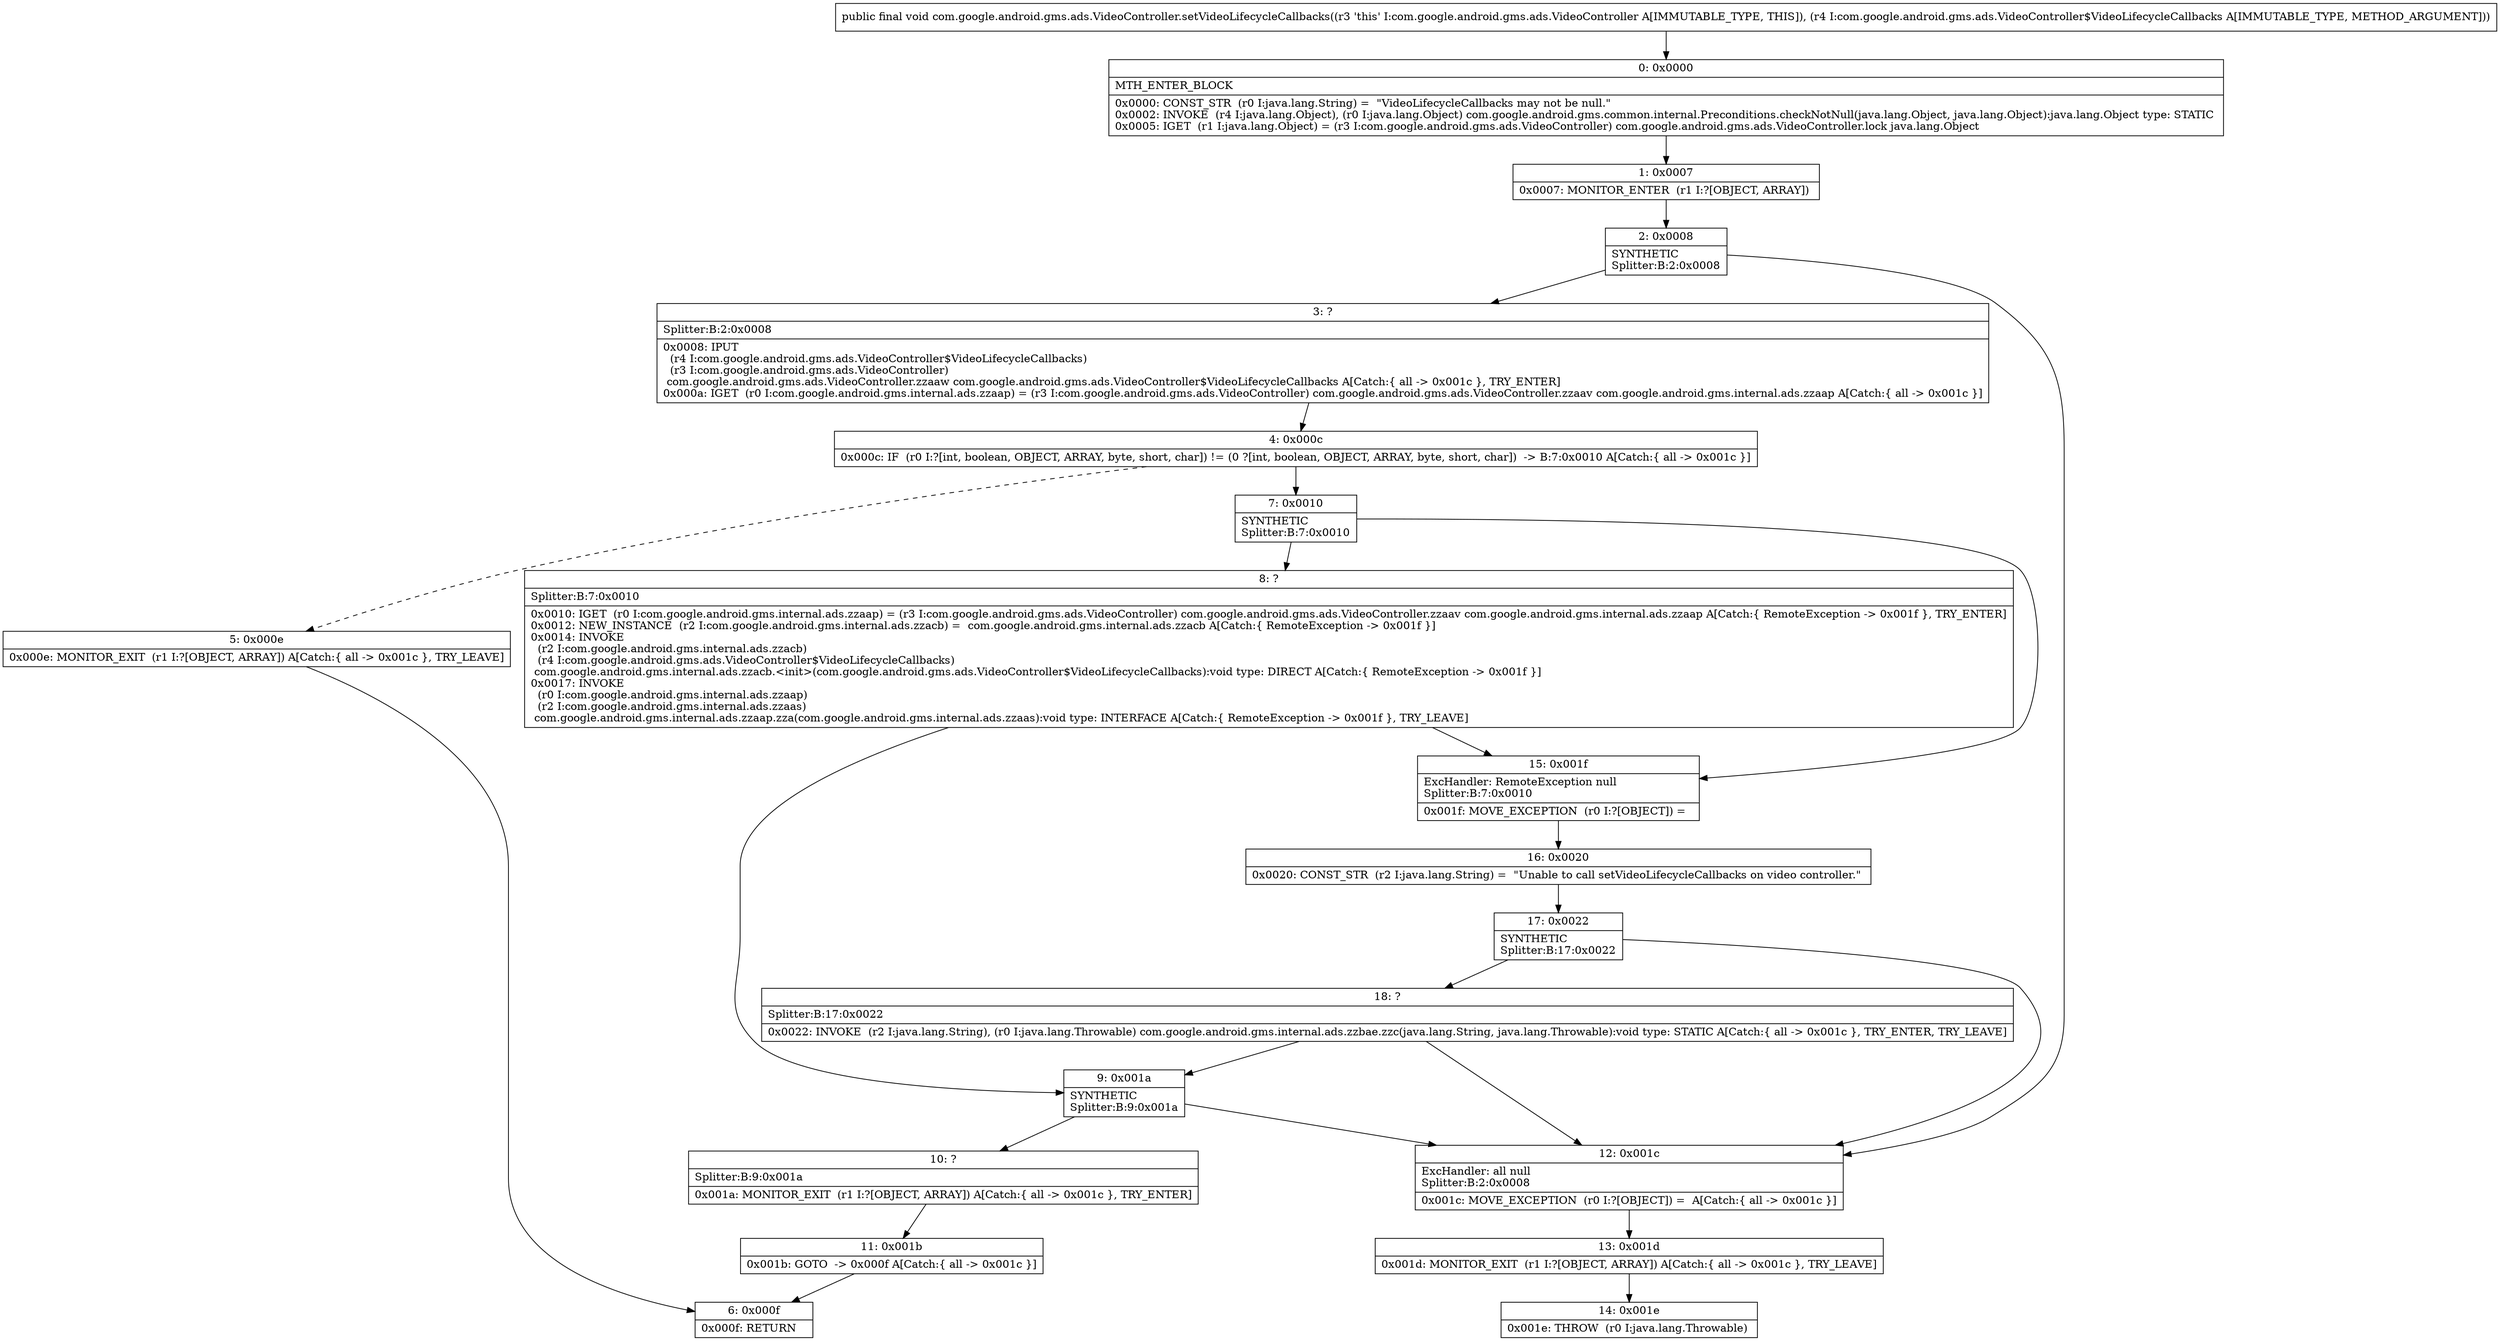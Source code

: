 digraph "CFG forcom.google.android.gms.ads.VideoController.setVideoLifecycleCallbacks(Lcom\/google\/android\/gms\/ads\/VideoController$VideoLifecycleCallbacks;)V" {
Node_0 [shape=record,label="{0\:\ 0x0000|MTH_ENTER_BLOCK\l|0x0000: CONST_STR  (r0 I:java.lang.String) =  \"VideoLifecycleCallbacks may not be null.\" \l0x0002: INVOKE  (r4 I:java.lang.Object), (r0 I:java.lang.Object) com.google.android.gms.common.internal.Preconditions.checkNotNull(java.lang.Object, java.lang.Object):java.lang.Object type: STATIC \l0x0005: IGET  (r1 I:java.lang.Object) = (r3 I:com.google.android.gms.ads.VideoController) com.google.android.gms.ads.VideoController.lock java.lang.Object \l}"];
Node_1 [shape=record,label="{1\:\ 0x0007|0x0007: MONITOR_ENTER  (r1 I:?[OBJECT, ARRAY]) \l}"];
Node_2 [shape=record,label="{2\:\ 0x0008|SYNTHETIC\lSplitter:B:2:0x0008\l}"];
Node_3 [shape=record,label="{3\:\ ?|Splitter:B:2:0x0008\l|0x0008: IPUT  \l  (r4 I:com.google.android.gms.ads.VideoController$VideoLifecycleCallbacks)\l  (r3 I:com.google.android.gms.ads.VideoController)\l com.google.android.gms.ads.VideoController.zzaaw com.google.android.gms.ads.VideoController$VideoLifecycleCallbacks A[Catch:\{ all \-\> 0x001c \}, TRY_ENTER]\l0x000a: IGET  (r0 I:com.google.android.gms.internal.ads.zzaap) = (r3 I:com.google.android.gms.ads.VideoController) com.google.android.gms.ads.VideoController.zzaav com.google.android.gms.internal.ads.zzaap A[Catch:\{ all \-\> 0x001c \}]\l}"];
Node_4 [shape=record,label="{4\:\ 0x000c|0x000c: IF  (r0 I:?[int, boolean, OBJECT, ARRAY, byte, short, char]) != (0 ?[int, boolean, OBJECT, ARRAY, byte, short, char])  \-\> B:7:0x0010 A[Catch:\{ all \-\> 0x001c \}]\l}"];
Node_5 [shape=record,label="{5\:\ 0x000e|0x000e: MONITOR_EXIT  (r1 I:?[OBJECT, ARRAY]) A[Catch:\{ all \-\> 0x001c \}, TRY_LEAVE]\l}"];
Node_6 [shape=record,label="{6\:\ 0x000f|0x000f: RETURN   \l}"];
Node_7 [shape=record,label="{7\:\ 0x0010|SYNTHETIC\lSplitter:B:7:0x0010\l}"];
Node_8 [shape=record,label="{8\:\ ?|Splitter:B:7:0x0010\l|0x0010: IGET  (r0 I:com.google.android.gms.internal.ads.zzaap) = (r3 I:com.google.android.gms.ads.VideoController) com.google.android.gms.ads.VideoController.zzaav com.google.android.gms.internal.ads.zzaap A[Catch:\{ RemoteException \-\> 0x001f \}, TRY_ENTER]\l0x0012: NEW_INSTANCE  (r2 I:com.google.android.gms.internal.ads.zzacb) =  com.google.android.gms.internal.ads.zzacb A[Catch:\{ RemoteException \-\> 0x001f \}]\l0x0014: INVOKE  \l  (r2 I:com.google.android.gms.internal.ads.zzacb)\l  (r4 I:com.google.android.gms.ads.VideoController$VideoLifecycleCallbacks)\l com.google.android.gms.internal.ads.zzacb.\<init\>(com.google.android.gms.ads.VideoController$VideoLifecycleCallbacks):void type: DIRECT A[Catch:\{ RemoteException \-\> 0x001f \}]\l0x0017: INVOKE  \l  (r0 I:com.google.android.gms.internal.ads.zzaap)\l  (r2 I:com.google.android.gms.internal.ads.zzaas)\l com.google.android.gms.internal.ads.zzaap.zza(com.google.android.gms.internal.ads.zzaas):void type: INTERFACE A[Catch:\{ RemoteException \-\> 0x001f \}, TRY_LEAVE]\l}"];
Node_9 [shape=record,label="{9\:\ 0x001a|SYNTHETIC\lSplitter:B:9:0x001a\l}"];
Node_10 [shape=record,label="{10\:\ ?|Splitter:B:9:0x001a\l|0x001a: MONITOR_EXIT  (r1 I:?[OBJECT, ARRAY]) A[Catch:\{ all \-\> 0x001c \}, TRY_ENTER]\l}"];
Node_11 [shape=record,label="{11\:\ 0x001b|0x001b: GOTO  \-\> 0x000f A[Catch:\{ all \-\> 0x001c \}]\l}"];
Node_12 [shape=record,label="{12\:\ 0x001c|ExcHandler: all null\lSplitter:B:2:0x0008\l|0x001c: MOVE_EXCEPTION  (r0 I:?[OBJECT]) =  A[Catch:\{ all \-\> 0x001c \}]\l}"];
Node_13 [shape=record,label="{13\:\ 0x001d|0x001d: MONITOR_EXIT  (r1 I:?[OBJECT, ARRAY]) A[Catch:\{ all \-\> 0x001c \}, TRY_LEAVE]\l}"];
Node_14 [shape=record,label="{14\:\ 0x001e|0x001e: THROW  (r0 I:java.lang.Throwable) \l}"];
Node_15 [shape=record,label="{15\:\ 0x001f|ExcHandler: RemoteException null\lSplitter:B:7:0x0010\l|0x001f: MOVE_EXCEPTION  (r0 I:?[OBJECT]) =  \l}"];
Node_16 [shape=record,label="{16\:\ 0x0020|0x0020: CONST_STR  (r2 I:java.lang.String) =  \"Unable to call setVideoLifecycleCallbacks on video controller.\" \l}"];
Node_17 [shape=record,label="{17\:\ 0x0022|SYNTHETIC\lSplitter:B:17:0x0022\l}"];
Node_18 [shape=record,label="{18\:\ ?|Splitter:B:17:0x0022\l|0x0022: INVOKE  (r2 I:java.lang.String), (r0 I:java.lang.Throwable) com.google.android.gms.internal.ads.zzbae.zzc(java.lang.String, java.lang.Throwable):void type: STATIC A[Catch:\{ all \-\> 0x001c \}, TRY_ENTER, TRY_LEAVE]\l}"];
MethodNode[shape=record,label="{public final void com.google.android.gms.ads.VideoController.setVideoLifecycleCallbacks((r3 'this' I:com.google.android.gms.ads.VideoController A[IMMUTABLE_TYPE, THIS]), (r4 I:com.google.android.gms.ads.VideoController$VideoLifecycleCallbacks A[IMMUTABLE_TYPE, METHOD_ARGUMENT])) }"];
MethodNode -> Node_0;
Node_0 -> Node_1;
Node_1 -> Node_2;
Node_2 -> Node_3;
Node_2 -> Node_12;
Node_3 -> Node_4;
Node_4 -> Node_5[style=dashed];
Node_4 -> Node_7;
Node_5 -> Node_6;
Node_7 -> Node_8;
Node_7 -> Node_15;
Node_8 -> Node_9;
Node_8 -> Node_15;
Node_9 -> Node_10;
Node_9 -> Node_12;
Node_10 -> Node_11;
Node_11 -> Node_6;
Node_12 -> Node_13;
Node_13 -> Node_14;
Node_15 -> Node_16;
Node_16 -> Node_17;
Node_17 -> Node_18;
Node_17 -> Node_12;
Node_18 -> Node_12;
Node_18 -> Node_9;
}


